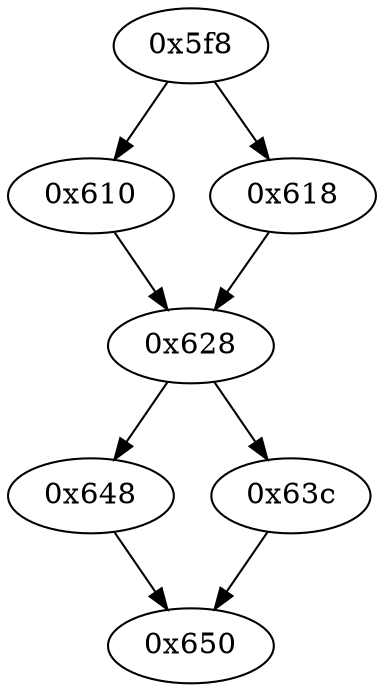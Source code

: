 strict digraph "" {
	"0x610"	 [opcode="[u'lsl', u'b']"];
	"0x628"	 [opcode="[u'push', u'mov', u'and', u'cmp', u'b']"];
	"0x610" -> "0x628";
	"0x648"	 [opcode="[u'ldr', u'add']"];
	"0x650"	 [opcode="[u'bl', u'mov', u'pop']"];
	"0x648" -> "0x650";
	"0x618"	 [opcode="[u'and', u'ldr', u'umull', u'lsr']"];
	"0x618" -> "0x628";
	"0x63c"	 [opcode="[u'ldr', u'add', u'b']"];
	"0x63c" -> "0x650";
	"0x628" -> "0x648";
	"0x628" -> "0x63c";
	"0x5f8"	 [opcode="[u'ldr', u'ldrb', u'lsl', u'asr', u'cmp', u'b']"];
	"0x5f8" -> "0x610";
	"0x5f8" -> "0x618";
}
